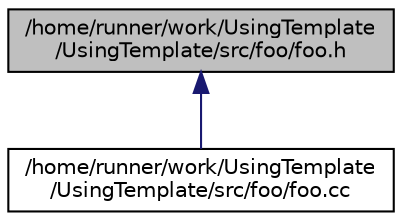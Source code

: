 digraph "/home/runner/work/UsingTemplate/UsingTemplate/src/foo/foo.h"
{
 // LATEX_PDF_SIZE
  edge [fontname="Helvetica",fontsize="10",labelfontname="Helvetica",labelfontsize="10"];
  node [fontname="Helvetica",fontsize="10",shape=record];
  Node1 [label="/home/runner/work/UsingTemplate\l/UsingTemplate/src/foo/foo.h",height=0.2,width=0.4,color="black", fillcolor="grey75", style="filled", fontcolor="black",tooltip=" "];
  Node1 -> Node2 [dir="back",color="midnightblue",fontsize="10",style="solid",fontname="Helvetica"];
  Node2 [label="/home/runner/work/UsingTemplate\l/UsingTemplate/src/foo/foo.cc",height=0.2,width=0.4,color="black", fillcolor="white", style="filled",URL="$foo_8cc.html",tooltip=" "];
}
